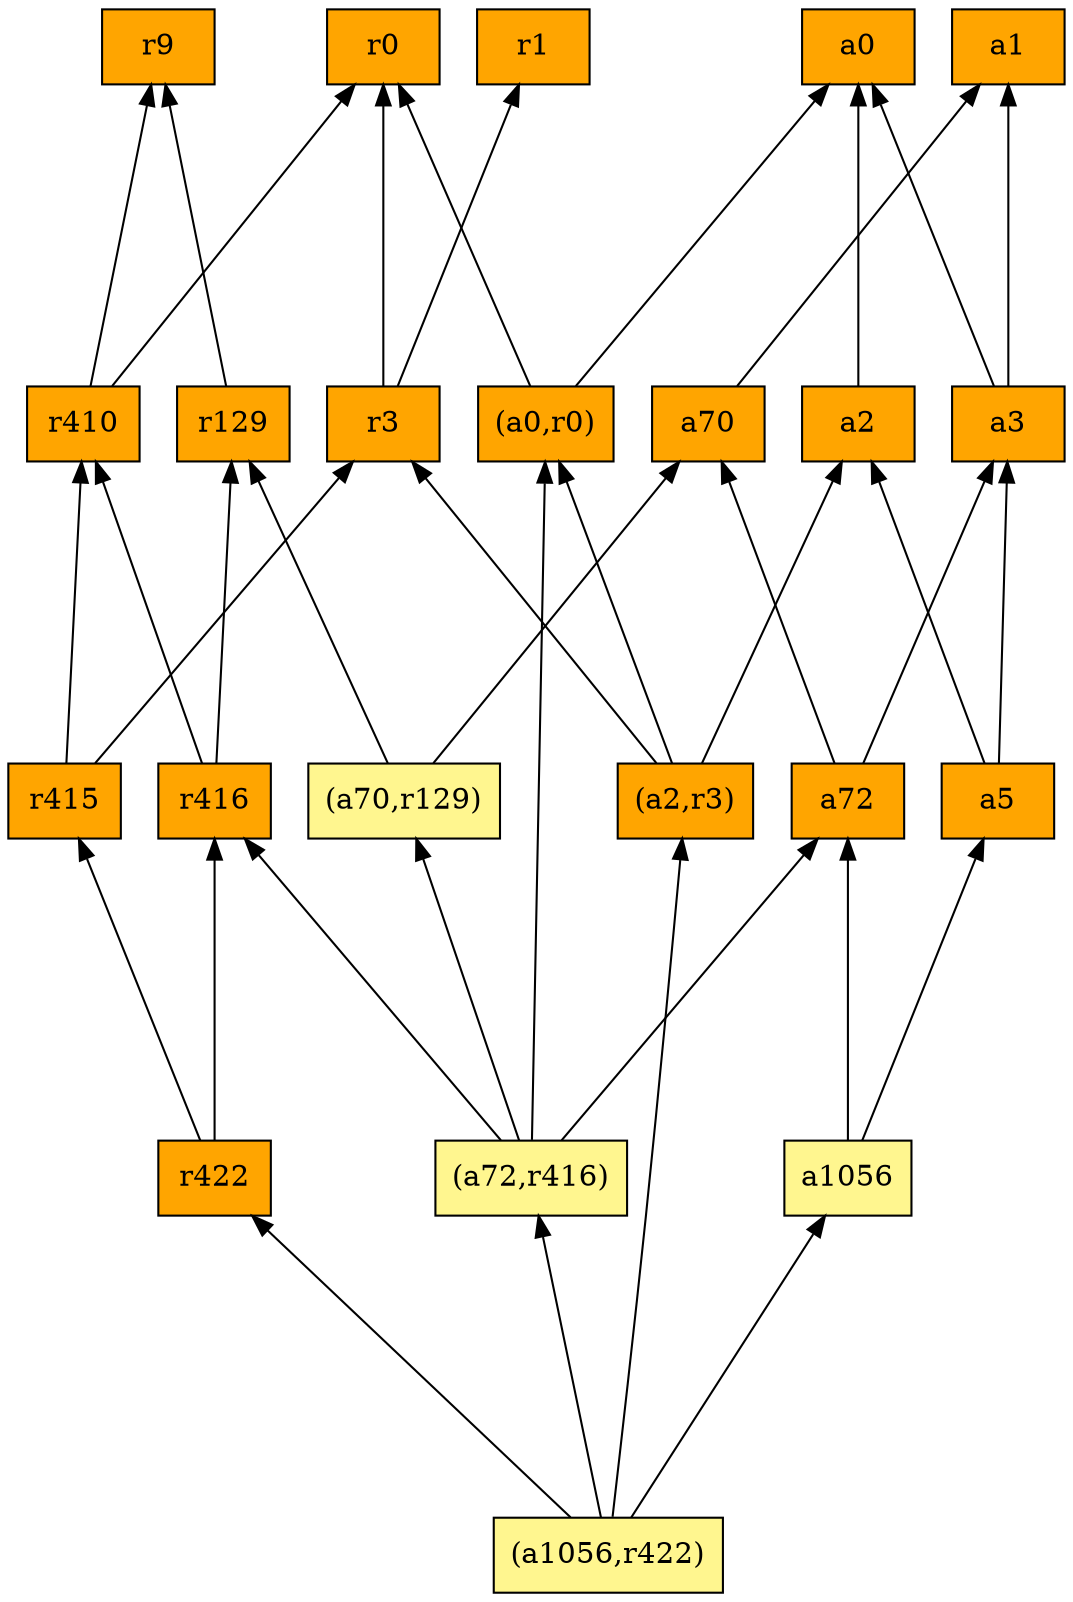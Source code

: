 digraph G {
rankdir=BT;ranksep="2.0";
"r415" [shape=record,fillcolor=orange,style=filled,label="{r415}"];
"r129" [shape=record,fillcolor=orange,style=filled,label="{r129}"];
"r410" [shape=record,fillcolor=orange,style=filled,label="{r410}"];
"a3" [shape=record,fillcolor=orange,style=filled,label="{a3}"];
"(a70,r129)" [shape=record,fillcolor=khaki1,style=filled,label="{(a70,r129)}"];
"r416" [shape=record,fillcolor=orange,style=filled,label="{r416}"];
"r9" [shape=record,fillcolor=orange,style=filled,label="{r9}"];
"a72" [shape=record,fillcolor=orange,style=filled,label="{a72}"];
"a2" [shape=record,fillcolor=orange,style=filled,label="{a2}"];
"a1" [shape=record,fillcolor=orange,style=filled,label="{a1}"];
"r3" [shape=record,fillcolor=orange,style=filled,label="{r3}"];
"a70" [shape=record,fillcolor=orange,style=filled,label="{a70}"];
"(a72,r416)" [shape=record,fillcolor=khaki1,style=filled,label="{(a72,r416)}"];
"(a0,r0)" [shape=record,fillcolor=orange,style=filled,label="{(a0,r0)}"];
"a1056" [shape=record,fillcolor=khaki1,style=filled,label="{a1056}"];
"a5" [shape=record,fillcolor=orange,style=filled,label="{a5}"];
"r1" [shape=record,fillcolor=orange,style=filled,label="{r1}"];
"r0" [shape=record,fillcolor=orange,style=filled,label="{r0}"];
"r422" [shape=record,fillcolor=orange,style=filled,label="{r422}"];
"a0" [shape=record,fillcolor=orange,style=filled,label="{a0}"];
"(a1056,r422)" [shape=record,fillcolor=khaki1,style=filled,label="{(a1056,r422)}"];
"(a2,r3)" [shape=record,fillcolor=orange,style=filled,label="{(a2,r3)}"];
"r415" -> "r410"
"r415" -> "r3"
"r129" -> "r9"
"r410" -> "r9"
"r410" -> "r0"
"a3" -> "a1"
"a3" -> "a0"
"(a70,r129)" -> "r129"
"(a70,r129)" -> "a70"
"r416" -> "r129"
"r416" -> "r410"
"a72" -> "a3"
"a72" -> "a70"
"a2" -> "a0"
"r3" -> "r1"
"r3" -> "r0"
"a70" -> "a1"
"(a72,r416)" -> "a72"
"(a72,r416)" -> "(a70,r129)"
"(a72,r416)" -> "(a0,r0)"
"(a72,r416)" -> "r416"
"(a0,r0)" -> "a0"
"(a0,r0)" -> "r0"
"a1056" -> "a5"
"a1056" -> "a72"
"a5" -> "a3"
"a5" -> "a2"
"r422" -> "r415"
"r422" -> "r416"
"(a1056,r422)" -> "(a72,r416)"
"(a1056,r422)" -> "a1056"
"(a1056,r422)" -> "r422"
"(a1056,r422)" -> "(a2,r3)"
"(a2,r3)" -> "r3"
"(a2,r3)" -> "a2"
"(a2,r3)" -> "(a0,r0)"
}